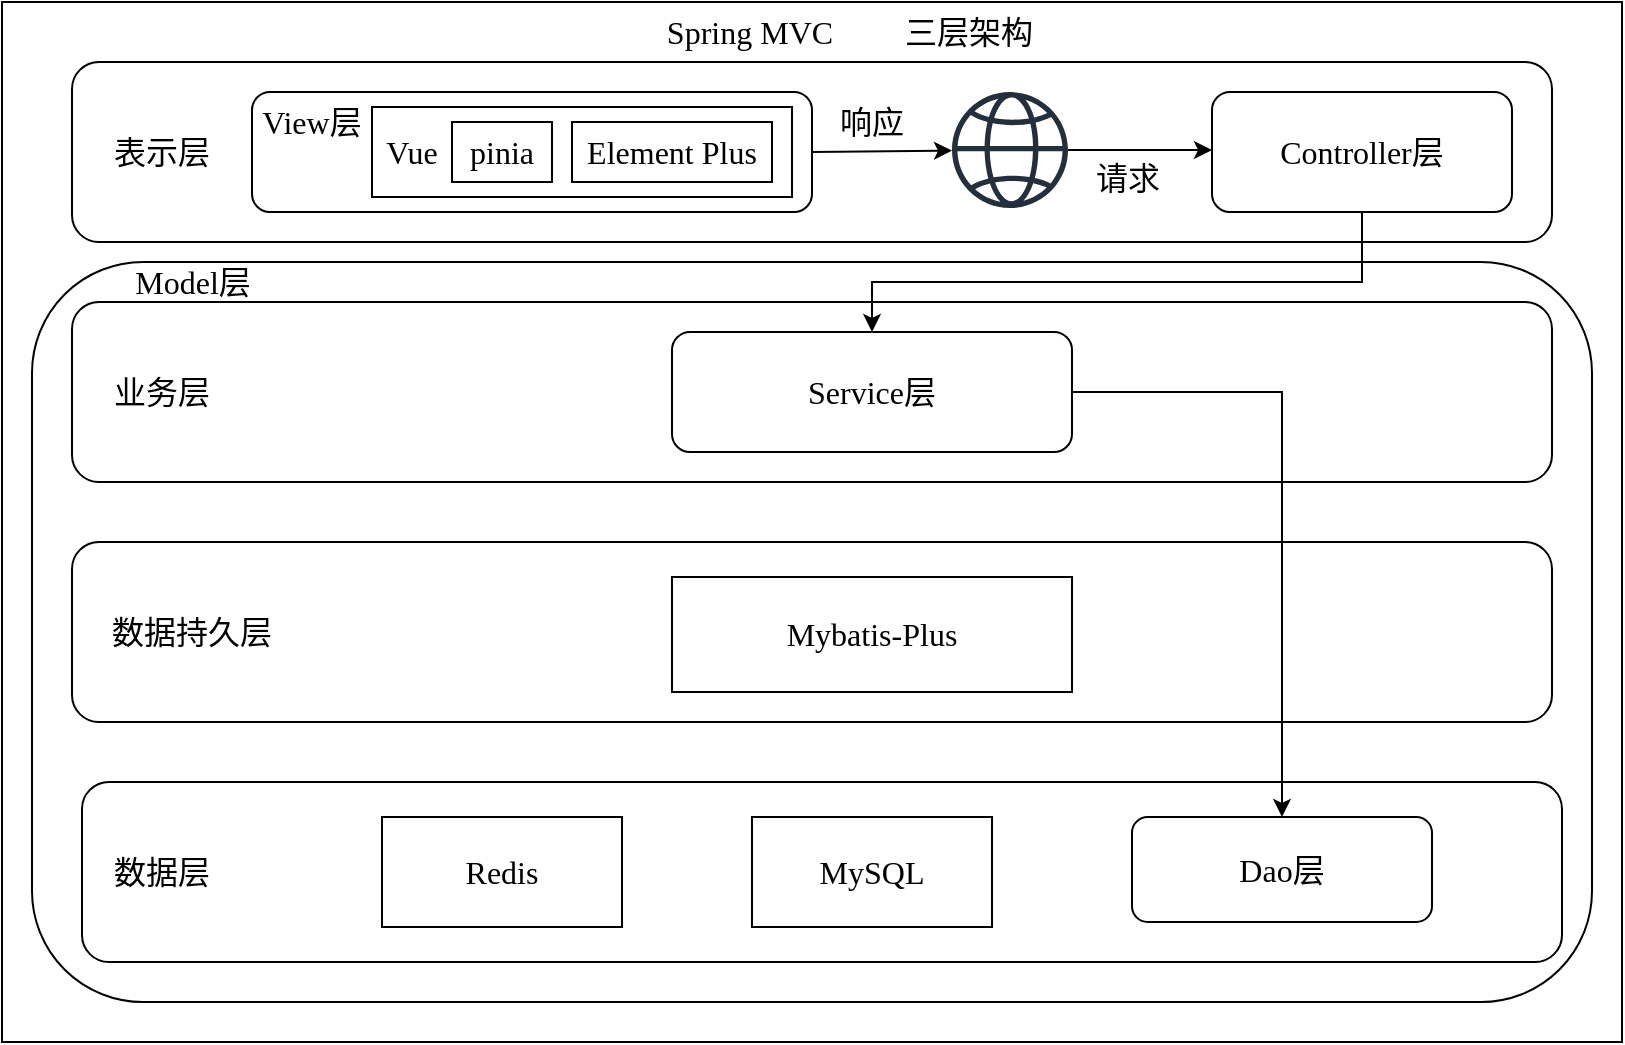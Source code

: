 <mxfile version="27.2.0">
  <diagram name="第 1 页" id="0NJ0XbHlpLDk5NXM7LYE">
    <mxGraphModel dx="1042" dy="571" grid="1" gridSize="10" guides="1" tooltips="1" connect="1" arrows="1" fold="1" page="1" pageScale="1" pageWidth="827" pageHeight="1169" math="0" shadow="0">
      <root>
        <mxCell id="0" />
        <mxCell id="1" parent="0" />
        <mxCell id="FOX3OvhaHhHGADisjsV--1" value="" style="rounded=0;whiteSpace=wrap;html=1;fontFamily=宋体;" parent="1" vertex="1">
          <mxGeometry x="95" y="120" width="810" height="520" as="geometry" />
        </mxCell>
        <mxCell id="FOX3OvhaHhHGADisjsV--43" value="" style="rounded=1;whiteSpace=wrap;html=1;fontFamily=宋体;" parent="1" vertex="1">
          <mxGeometry x="110" y="250" width="780" height="370" as="geometry" />
        </mxCell>
        <mxCell id="FOX3OvhaHhHGADisjsV--3" value="" style="rounded=1;whiteSpace=wrap;html=1;fontFamily=宋体;" parent="1" vertex="1">
          <mxGeometry x="130" y="150" width="740" height="90" as="geometry" />
        </mxCell>
        <mxCell id="FOX3OvhaHhHGADisjsV--4" value="&lt;font style=&quot;font-size: 16px;&quot;&gt;表示层&lt;/font&gt;" style="text;html=1;align=center;verticalAlign=middle;whiteSpace=wrap;rounded=0;fontFamily=宋体;" parent="1" vertex="1">
          <mxGeometry x="130" y="175" width="90" height="40" as="geometry" />
        </mxCell>
        <mxCell id="FOX3OvhaHhHGADisjsV--7" value="" style="rounded=1;whiteSpace=wrap;html=1;fontFamily=宋体;" parent="1" vertex="1">
          <mxGeometry x="220" y="165" width="280" height="60" as="geometry" />
        </mxCell>
        <mxCell id="FOX3OvhaHhHGADisjsV--8" value="&lt;font style=&quot;font-size: 16px;&quot;&gt;Controller层&lt;/font&gt;" style="rounded=1;whiteSpace=wrap;html=1;fontFamily=宋体;" parent="1" vertex="1">
          <mxGeometry x="700" y="165" width="150" height="60" as="geometry" />
        </mxCell>
        <mxCell id="FOX3OvhaHhHGADisjsV--9" value="&lt;font style=&quot;font-size: 16px;&quot;&gt;View层&lt;/font&gt;" style="text;html=1;align=center;verticalAlign=middle;whiteSpace=wrap;rounded=0;fontFamily=宋体;" parent="1" vertex="1">
          <mxGeometry x="220" y="165" width="60" height="30" as="geometry" />
        </mxCell>
        <mxCell id="FOX3OvhaHhHGADisjsV--10" value="" style="rounded=0;whiteSpace=wrap;html=1;fontFamily=宋体;" parent="1" vertex="1">
          <mxGeometry x="280" y="172.5" width="210" height="45" as="geometry" />
        </mxCell>
        <mxCell id="FOX3OvhaHhHGADisjsV--11" value="&lt;font style=&quot;font-size: 16px;&quot;&gt;Vue&lt;/font&gt;" style="text;html=1;align=center;verticalAlign=middle;whiteSpace=wrap;rounded=0;fontFamily=宋体;" parent="1" vertex="1">
          <mxGeometry x="270" y="180" width="60" height="30" as="geometry" />
        </mxCell>
        <mxCell id="FOX3OvhaHhHGADisjsV--12" value="&lt;font style=&quot;font-size: 16px;&quot;&gt;pinia&lt;/font&gt;" style="rounded=0;whiteSpace=wrap;html=1;fontFamily=宋体;" parent="1" vertex="1">
          <mxGeometry x="320" y="180" width="50" height="30" as="geometry" />
        </mxCell>
        <mxCell id="FOX3OvhaHhHGADisjsV--13" value="&lt;font style=&quot;font-size: 16px;&quot;&gt;Element Plus&lt;/font&gt;" style="rounded=0;whiteSpace=wrap;html=1;fontFamily=宋体;" parent="1" vertex="1">
          <mxGeometry x="380" y="180" width="100" height="30" as="geometry" />
        </mxCell>
        <mxCell id="FOX3OvhaHhHGADisjsV--14" value="" style="sketch=0;outlineConnect=0;fontColor=#232F3E;gradientColor=none;fillColor=#232F3D;strokeColor=none;dashed=0;verticalLabelPosition=bottom;verticalAlign=top;align=center;html=1;fontSize=12;fontStyle=0;aspect=fixed;pointerEvents=1;shape=mxgraph.aws4.globe;fontFamily=宋体;" parent="1" vertex="1">
          <mxGeometry x="570" y="165" width="58" height="58" as="geometry" />
        </mxCell>
        <mxCell id="FOX3OvhaHhHGADisjsV--15" value="" style="endArrow=classic;html=1;rounded=0;exitX=1;exitY=0.5;exitDx=0;exitDy=0;fontFamily=宋体;" parent="1" source="FOX3OvhaHhHGADisjsV--7" target="FOX3OvhaHhHGADisjsV--14" edge="1">
          <mxGeometry width="50" height="50" relative="1" as="geometry">
            <mxPoint x="480" y="300" as="sourcePoint" />
            <mxPoint x="530" y="250" as="targetPoint" />
          </mxGeometry>
        </mxCell>
        <mxCell id="FOX3OvhaHhHGADisjsV--16" value="&lt;font style=&quot;font-size: 16px;&quot;&gt;请求&lt;/font&gt;" style="text;html=1;align=center;verticalAlign=middle;whiteSpace=wrap;rounded=0;fontFamily=宋体;" parent="1" vertex="1">
          <mxGeometry x="628" y="193" width="60" height="30" as="geometry" />
        </mxCell>
        <mxCell id="FOX3OvhaHhHGADisjsV--17" value="" style="endArrow=classic;html=1;rounded=0;fontFamily=宋体;" parent="1" source="FOX3OvhaHhHGADisjsV--14" edge="1">
          <mxGeometry width="50" height="50" relative="1" as="geometry">
            <mxPoint x="590" y="230" as="sourcePoint" />
            <mxPoint x="700" y="194" as="targetPoint" />
          </mxGeometry>
        </mxCell>
        <mxCell id="FOX3OvhaHhHGADisjsV--19" value="&lt;span style=&quot;font-size: 16px;&quot;&gt;响应&lt;/span&gt;" style="text;html=1;align=center;verticalAlign=middle;whiteSpace=wrap;rounded=0;fontFamily=宋体;" parent="1" vertex="1">
          <mxGeometry x="500" y="165" width="60" height="30" as="geometry" />
        </mxCell>
        <mxCell id="FOX3OvhaHhHGADisjsV--20" value="" style="rounded=1;whiteSpace=wrap;html=1;fontFamily=宋体;" parent="1" vertex="1">
          <mxGeometry x="130" y="270" width="740" height="90" as="geometry" />
        </mxCell>
        <mxCell id="FOX3OvhaHhHGADisjsV--21" value="&lt;font style=&quot;font-size: 16px;&quot;&gt;业务层&lt;/font&gt;" style="text;html=1;align=center;verticalAlign=middle;whiteSpace=wrap;rounded=0;fontFamily=宋体;" parent="1" vertex="1">
          <mxGeometry x="130" y="295" width="90" height="40" as="geometry" />
        </mxCell>
        <mxCell id="FOX3OvhaHhHGADisjsV--25" value="" style="rounded=1;whiteSpace=wrap;html=1;fontFamily=宋体;" parent="1" vertex="1">
          <mxGeometry x="130" y="390" width="740" height="90" as="geometry" />
        </mxCell>
        <mxCell id="FOX3OvhaHhHGADisjsV--26" value="&lt;font style=&quot;font-size: 16px;&quot;&gt;数据持久层&lt;/font&gt;" style="text;html=1;align=center;verticalAlign=middle;whiteSpace=wrap;rounded=0;fontFamily=宋体;" parent="1" vertex="1">
          <mxGeometry x="130" y="415" width="120" height="40" as="geometry" />
        </mxCell>
        <mxCell id="FOX3OvhaHhHGADisjsV--27" value="" style="rounded=1;whiteSpace=wrap;html=1;fontFamily=宋体;" parent="1" vertex="1">
          <mxGeometry x="135" y="510" width="740" height="90" as="geometry" />
        </mxCell>
        <mxCell id="FOX3OvhaHhHGADisjsV--29" value="&lt;font style=&quot;font-size: 16px;&quot;&gt;数据层&lt;/font&gt;" style="text;html=1;align=center;verticalAlign=middle;whiteSpace=wrap;rounded=0;fontFamily=宋体;" parent="1" vertex="1">
          <mxGeometry x="130" y="535" width="90" height="40" as="geometry" />
        </mxCell>
        <mxCell id="FOX3OvhaHhHGADisjsV--39" style="edgeStyle=orthogonalEdgeStyle;rounded=0;orthogonalLoop=1;jettySize=auto;html=1;fontFamily=宋体;" parent="1" source="FOX3OvhaHhHGADisjsV--30" target="FOX3OvhaHhHGADisjsV--37" edge="1">
          <mxGeometry relative="1" as="geometry" />
        </mxCell>
        <mxCell id="FOX3OvhaHhHGADisjsV--30" value="&lt;font style=&quot;font-size: 16px;&quot;&gt;Service层&lt;/font&gt;" style="rounded=1;whiteSpace=wrap;html=1;fontFamily=宋体;" parent="1" vertex="1">
          <mxGeometry x="430" y="285" width="200" height="60" as="geometry" />
        </mxCell>
        <mxCell id="FOX3OvhaHhHGADisjsV--31" value="&lt;font style=&quot;font-size: 16px;&quot;&gt;Mybatis-Plus&lt;/font&gt;" style="rounded=0;whiteSpace=wrap;html=1;fontFamily=宋体;" parent="1" vertex="1">
          <mxGeometry x="430" y="407.5" width="200" height="57.5" as="geometry" />
        </mxCell>
        <mxCell id="FOX3OvhaHhHGADisjsV--32" value="&lt;font style=&quot;font-size: 16px;&quot;&gt;Redis&lt;/font&gt;" style="rounded=0;whiteSpace=wrap;html=1;fontFamily=宋体;" parent="1" vertex="1">
          <mxGeometry x="285" y="527.5" width="120" height="55" as="geometry" />
        </mxCell>
        <mxCell id="FOX3OvhaHhHGADisjsV--36" value="&lt;font style=&quot;font-size: 16px;&quot;&gt;MySQL&lt;/font&gt;" style="rounded=0;whiteSpace=wrap;html=1;fontFamily=宋体;" parent="1" vertex="1">
          <mxGeometry x="470" y="527.5" width="120" height="55" as="geometry" />
        </mxCell>
        <mxCell id="FOX3OvhaHhHGADisjsV--37" value="&lt;font style=&quot;font-size: 16px;&quot;&gt;Dao层&lt;/font&gt;" style="rounded=1;whiteSpace=wrap;html=1;fontFamily=宋体;" parent="1" vertex="1">
          <mxGeometry x="660" y="527.5" width="150" height="52.5" as="geometry" />
        </mxCell>
        <mxCell id="FOX3OvhaHhHGADisjsV--38" style="edgeStyle=orthogonalEdgeStyle;rounded=0;orthogonalLoop=1;jettySize=auto;html=1;entryX=0.5;entryY=0;entryDx=0;entryDy=0;fontFamily=宋体;" parent="1" source="FOX3OvhaHhHGADisjsV--8" target="FOX3OvhaHhHGADisjsV--30" edge="1">
          <mxGeometry relative="1" as="geometry">
            <Array as="points">
              <mxPoint x="775" y="260" />
              <mxPoint x="530" y="260" />
            </Array>
          </mxGeometry>
        </mxCell>
        <mxCell id="FOX3OvhaHhHGADisjsV--44" value="&lt;font style=&quot;font-size: 16px;&quot;&gt;Model层&lt;/font&gt;" style="text;html=1;align=center;verticalAlign=middle;whiteSpace=wrap;rounded=0;fontFamily=宋体;" parent="1" vertex="1">
          <mxGeometry x="152.5" y="250" width="75" height="20" as="geometry" />
        </mxCell>
        <mxCell id="FOX3OvhaHhHGADisjsV--45" value="&lt;font style=&quot;font-size: 16px;&quot;&gt;Spring MVC&amp;nbsp; &amp;nbsp; &amp;nbsp; &amp;nbsp; &amp;nbsp;三层架构&lt;/font&gt;" style="text;html=1;align=center;verticalAlign=middle;whiteSpace=wrap;rounded=0;fontFamily=宋体;" parent="1" vertex="1">
          <mxGeometry x="390" y="120" width="257.5" height="30" as="geometry" />
        </mxCell>
      </root>
    </mxGraphModel>
  </diagram>
</mxfile>
